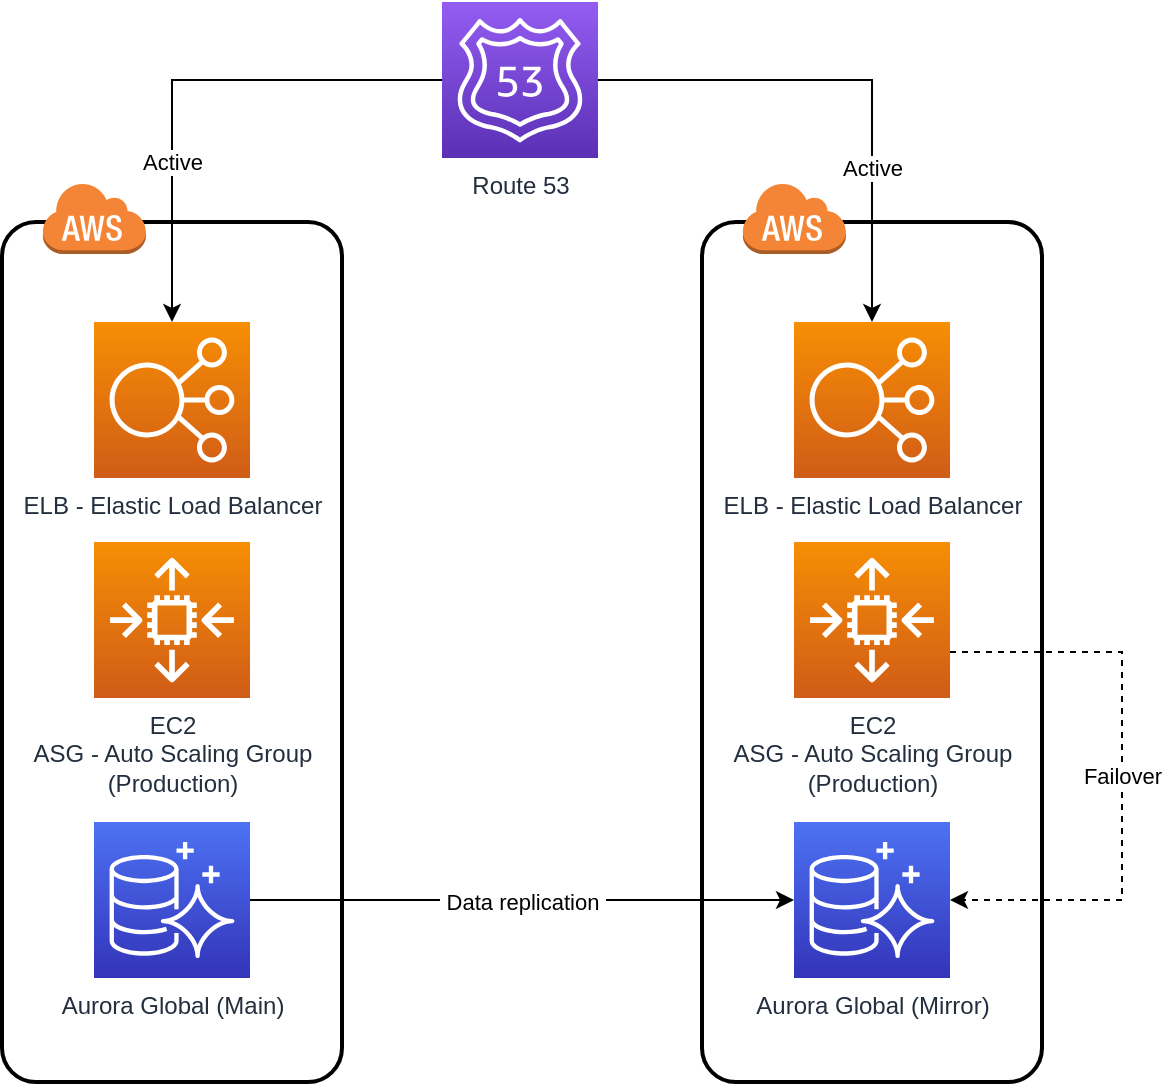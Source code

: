 <mxfile version="21.5.1" type="device">
  <diagram name="Page-1" id="Hjy1bv5SN4Bj5RASD0ZC">
    <mxGraphModel dx="1911" dy="824" grid="1" gridSize="10" guides="1" tooltips="1" connect="1" arrows="1" fold="1" page="1" pageScale="1" pageWidth="827" pageHeight="1169" math="0" shadow="0">
      <root>
        <mxCell id="0" />
        <mxCell id="1" parent="0" />
        <mxCell id="kU4DnBsel3NBOKHP6cNB-1" value="&amp;nbsp;Data replication&amp;nbsp;" style="edgeStyle=orthogonalEdgeStyle;rounded=0;orthogonalLoop=1;jettySize=auto;html=1;entryX=0;entryY=0.5;entryDx=0;entryDy=0;entryPerimeter=0;exitX=1;exitY=0.5;exitDx=0;exitDy=0;exitPerimeter=0;" edge="1" parent="1" source="kU4DnBsel3NBOKHP6cNB-14">
          <mxGeometry relative="1" as="geometry">
            <mxPoint x="-256" y="459" as="sourcePoint" />
            <mxPoint x="16" y="459" as="targetPoint" />
          </mxGeometry>
        </mxCell>
        <mxCell id="kU4DnBsel3NBOKHP6cNB-2" value="" style="rounded=1;arcSize=10;dashed=0;fillColor=none;gradientColor=none;strokeWidth=2;" vertex="1" parent="1">
          <mxGeometry x="-30" y="120" width="170" height="430" as="geometry" />
        </mxCell>
        <mxCell id="kU4DnBsel3NBOKHP6cNB-3" value="" style="dashed=0;html=1;shape=mxgraph.aws3.cloud;fillColor=#F58536;gradientColor=none;dashed=0;" vertex="1" parent="1">
          <mxGeometry x="-10" y="100" width="52" height="36" as="geometry" />
        </mxCell>
        <mxCell id="kU4DnBsel3NBOKHP6cNB-4" value="Active" style="edgeStyle=orthogonalEdgeStyle;rounded=0;orthogonalLoop=1;jettySize=auto;html=1;entryX=0.5;entryY=0;entryDx=0;entryDy=0;entryPerimeter=0;" edge="1" parent="1" source="kU4DnBsel3NBOKHP6cNB-6" target="kU4DnBsel3NBOKHP6cNB-11">
          <mxGeometry x="0.375" relative="1" as="geometry">
            <mxPoint x="-300" y="200.163" as="targetPoint" />
            <mxPoint as="offset" />
          </mxGeometry>
        </mxCell>
        <mxCell id="kU4DnBsel3NBOKHP6cNB-5" value="Active" style="edgeStyle=orthogonalEdgeStyle;rounded=0;orthogonalLoop=1;jettySize=auto;html=1;" edge="1" parent="1" source="kU4DnBsel3NBOKHP6cNB-6" target="kU4DnBsel3NBOKHP6cNB-7">
          <mxGeometry x="0.403" relative="1" as="geometry">
            <mxPoint as="offset" />
          </mxGeometry>
        </mxCell>
        <mxCell id="kU4DnBsel3NBOKHP6cNB-6" value="Route 53" style="sketch=0;points=[[0,0,0],[0.25,0,0],[0.5,0,0],[0.75,0,0],[1,0,0],[0,1,0],[0.25,1,0],[0.5,1,0],[0.75,1,0],[1,1,0],[0,0.25,0],[0,0.5,0],[0,0.75,0],[1,0.25,0],[1,0.5,0],[1,0.75,0]];outlineConnect=0;fontColor=#232F3E;gradientColor=#945DF2;gradientDirection=north;fillColor=#5A30B5;strokeColor=#ffffff;dashed=0;verticalLabelPosition=bottom;verticalAlign=top;align=center;html=1;fontSize=12;fontStyle=0;aspect=fixed;shape=mxgraph.aws4.resourceIcon;resIcon=mxgraph.aws4.route_53;" vertex="1" parent="1">
          <mxGeometry x="-160" y="10" width="78" height="78" as="geometry" />
        </mxCell>
        <mxCell id="kU4DnBsel3NBOKHP6cNB-7" value="ELB - Elastic Load Balancer" style="sketch=0;points=[[0,0,0],[0.25,0,0],[0.5,0,0],[0.75,0,0],[1,0,0],[0,1,0],[0.25,1,0],[0.5,1,0],[0.75,1,0],[1,1,0],[0,0.25,0],[0,0.5,0],[0,0.75,0],[1,0.25,0],[1,0.5,0],[1,0.75,0]];outlineConnect=0;fontColor=#232F3E;gradientColor=#F78E04;gradientDirection=north;fillColor=#D05C17;strokeColor=#ffffff;dashed=0;verticalLabelPosition=bottom;verticalAlign=top;align=center;html=1;fontSize=12;fontStyle=0;aspect=fixed;shape=mxgraph.aws4.resourceIcon;resIcon=mxgraph.aws4.elastic_load_balancing;" vertex="1" parent="1">
          <mxGeometry x="16" y="170" width="78" height="78" as="geometry" />
        </mxCell>
        <mxCell id="kU4DnBsel3NBOKHP6cNB-8" value="Failover" style="edgeStyle=orthogonalEdgeStyle;rounded=0;orthogonalLoop=1;jettySize=auto;html=1;entryX=1;entryY=0.5;entryDx=0;entryDy=0;entryPerimeter=0;dashed=1;" edge="1" parent="1" source="kU4DnBsel3NBOKHP6cNB-9">
          <mxGeometry relative="1" as="geometry">
            <Array as="points">
              <mxPoint x="180" y="335" />
              <mxPoint x="180" y="459" />
            </Array>
            <mxPoint x="94" y="459" as="targetPoint" />
          </mxGeometry>
        </mxCell>
        <mxCell id="kU4DnBsel3NBOKHP6cNB-9" value="EC2&lt;br style=&quot;border-color: var(--border-color);&quot;&gt;ASG - Auto Scaling Group&lt;br style=&quot;border-color: var(--border-color);&quot;&gt;(Production)" style="sketch=0;points=[[0,0,0],[0.25,0,0],[0.5,0,0],[0.75,0,0],[1,0,0],[0,1,0],[0.25,1,0],[0.5,1,0],[0.75,1,0],[1,1,0],[0,0.25,0],[0,0.5,0],[0,0.75,0],[1,0.25,0],[1,0.5,0],[1,0.75,0]];outlineConnect=0;fontColor=#232F3E;gradientColor=#F78E04;gradientDirection=north;fillColor=#D05C17;strokeColor=#ffffff;dashed=0;verticalLabelPosition=bottom;verticalAlign=top;align=center;html=1;fontSize=12;fontStyle=0;aspect=fixed;shape=mxgraph.aws4.resourceIcon;resIcon=mxgraph.aws4.auto_scaling2;" vertex="1" parent="1">
          <mxGeometry x="16" y="280" width="78" height="78" as="geometry" />
        </mxCell>
        <mxCell id="kU4DnBsel3NBOKHP6cNB-10" value="" style="rounded=1;arcSize=10;dashed=0;fillColor=none;gradientColor=none;strokeWidth=2;" vertex="1" parent="1">
          <mxGeometry x="-380" y="120" width="170" height="430" as="geometry" />
        </mxCell>
        <mxCell id="kU4DnBsel3NBOKHP6cNB-11" value="ELB - Elastic Load Balancer" style="sketch=0;points=[[0,0,0],[0.25,0,0],[0.5,0,0],[0.75,0,0],[1,0,0],[0,1,0],[0.25,1,0],[0.5,1,0],[0.75,1,0],[1,1,0],[0,0.25,0],[0,0.5,0],[0,0.75,0],[1,0.25,0],[1,0.5,0],[1,0.75,0]];outlineConnect=0;fontColor=#232F3E;gradientColor=#F78E04;gradientDirection=north;fillColor=#D05C17;strokeColor=#ffffff;dashed=0;verticalLabelPosition=bottom;verticalAlign=top;align=center;html=1;fontSize=12;fontStyle=0;aspect=fixed;shape=mxgraph.aws4.resourceIcon;resIcon=mxgraph.aws4.elastic_load_balancing;" vertex="1" parent="1">
          <mxGeometry x="-334" y="170" width="78" height="78" as="geometry" />
        </mxCell>
        <mxCell id="kU4DnBsel3NBOKHP6cNB-12" value="EC2&lt;br&gt;ASG - Auto Scaling Group&lt;br&gt;(Production)" style="sketch=0;points=[[0,0,0],[0.25,0,0],[0.5,0,0],[0.75,0,0],[1,0,0],[0,1,0],[0.25,1,0],[0.5,1,0],[0.75,1,0],[1,1,0],[0,0.25,0],[0,0.5,0],[0,0.75,0],[1,0.25,0],[1,0.5,0],[1,0.75,0]];outlineConnect=0;fontColor=#232F3E;gradientColor=#F78E04;gradientDirection=north;fillColor=#D05C17;strokeColor=#ffffff;dashed=0;verticalLabelPosition=bottom;verticalAlign=top;align=center;html=1;fontSize=12;fontStyle=0;aspect=fixed;shape=mxgraph.aws4.resourceIcon;resIcon=mxgraph.aws4.auto_scaling2;" vertex="1" parent="1">
          <mxGeometry x="-334" y="280" width="78" height="78" as="geometry" />
        </mxCell>
        <mxCell id="kU4DnBsel3NBOKHP6cNB-13" value="" style="dashed=0;html=1;shape=mxgraph.aws3.cloud;fillColor=#F58536;gradientColor=none;dashed=0;" vertex="1" parent="1">
          <mxGeometry x="-360" y="100" width="52" height="36" as="geometry" />
        </mxCell>
        <mxCell id="kU4DnBsel3NBOKHP6cNB-14" value="Aurora Global (Main)" style="sketch=0;points=[[0,0,0],[0.25,0,0],[0.5,0,0],[0.75,0,0],[1,0,0],[0,1,0],[0.25,1,0],[0.5,1,0],[0.75,1,0],[1,1,0],[0,0.25,0],[0,0.5,0],[0,0.75,0],[1,0.25,0],[1,0.5,0],[1,0.75,0]];outlineConnect=0;fontColor=#232F3E;gradientColor=#4D72F3;gradientDirection=north;fillColor=#3334B9;strokeColor=#ffffff;dashed=0;verticalLabelPosition=bottom;verticalAlign=top;align=center;html=1;fontSize=12;fontStyle=0;aspect=fixed;shape=mxgraph.aws4.resourceIcon;resIcon=mxgraph.aws4.aurora;" vertex="1" parent="1">
          <mxGeometry x="-334" y="420" width="78" height="78" as="geometry" />
        </mxCell>
        <mxCell id="kU4DnBsel3NBOKHP6cNB-15" value="Aurora Global (Mirror)" style="sketch=0;points=[[0,0,0],[0.25,0,0],[0.5,0,0],[0.75,0,0],[1,0,0],[0,1,0],[0.25,1,0],[0.5,1,0],[0.75,1,0],[1,1,0],[0,0.25,0],[0,0.5,0],[0,0.75,0],[1,0.25,0],[1,0.5,0],[1,0.75,0]];outlineConnect=0;fontColor=#232F3E;gradientColor=#4D72F3;gradientDirection=north;fillColor=#3334B9;strokeColor=#ffffff;dashed=0;verticalLabelPosition=bottom;verticalAlign=top;align=center;html=1;fontSize=12;fontStyle=0;aspect=fixed;shape=mxgraph.aws4.resourceIcon;resIcon=mxgraph.aws4.aurora;" vertex="1" parent="1">
          <mxGeometry x="16" y="420" width="78" height="78" as="geometry" />
        </mxCell>
      </root>
    </mxGraphModel>
  </diagram>
</mxfile>
